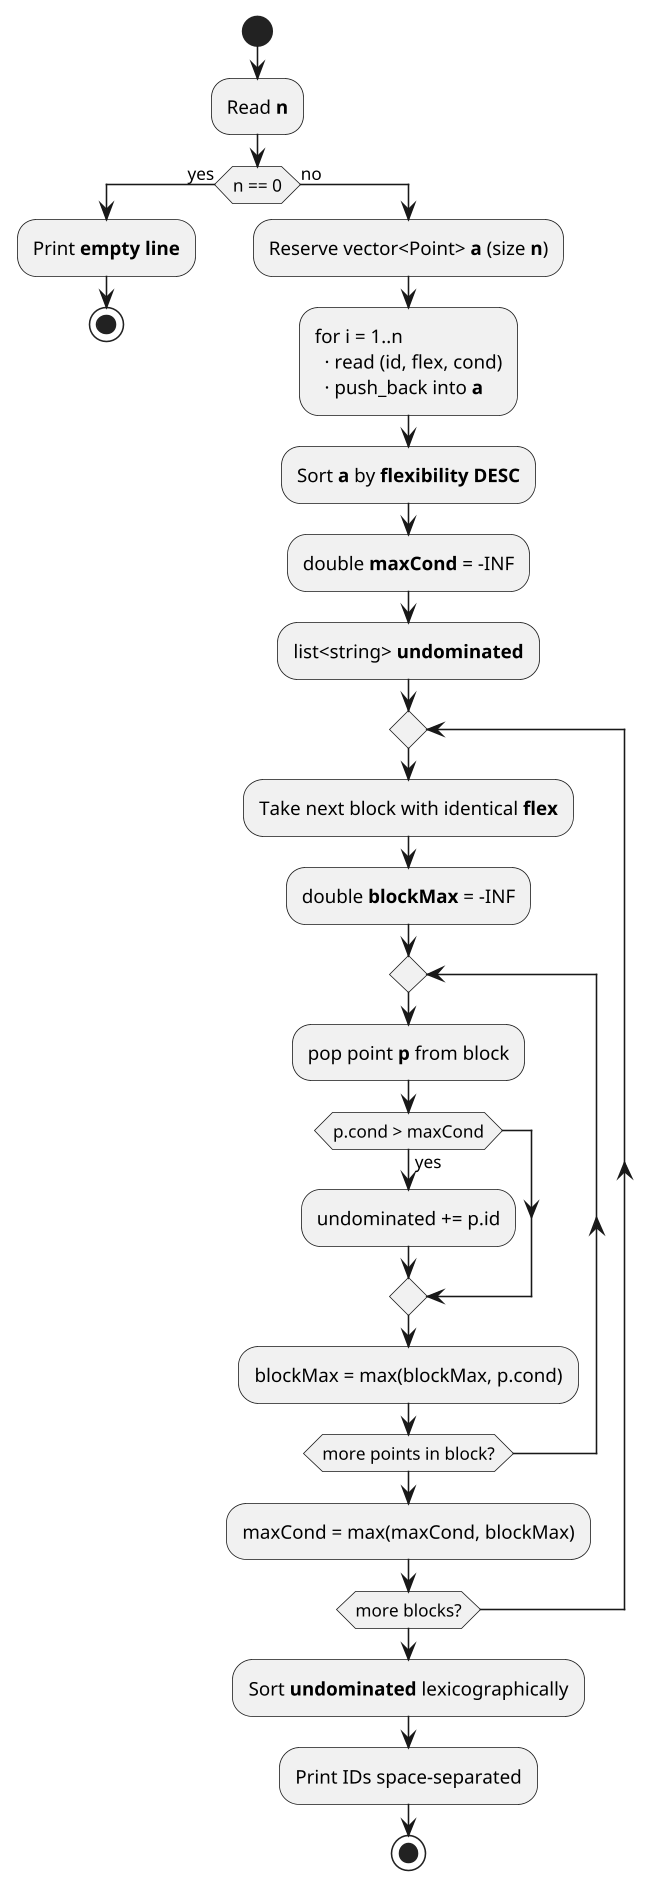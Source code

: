 @startuml TD

skinparam dpi 150
skinparam DefaultFontName "Liga SFMono Nerd Font"

start

:Read **n**;
if (n == 0) then (yes)
    :Print **empty line**;
    stop
else (no)
    :Reserve vector<Point> **a** (size **n**);
    :for i = 1..n\n  · read (id, flex, cond)\n  · push_back into **a**; 
    :Sort **a** by **flexibility DESC**;

    :double **maxCond** = -INF;
    :list<string> **undominated**;

    repeat
        :Take next block with identical **flex**;
        :double **blockMax** = -INF;
        repeat
            :pop point **p** from block;
            if (p.cond > maxCond) then (yes)
                :undominated += p.id;
            endif
            :blockMax = max(blockMax, p.cond);
        repeat while (more points in block?)

        :maxCond = max(maxCond, blockMax);
    repeat while (more blocks?)

    :Sort **undominated** lexicographically;
    :Print IDs space-separated;
    stop
endif

@enduml